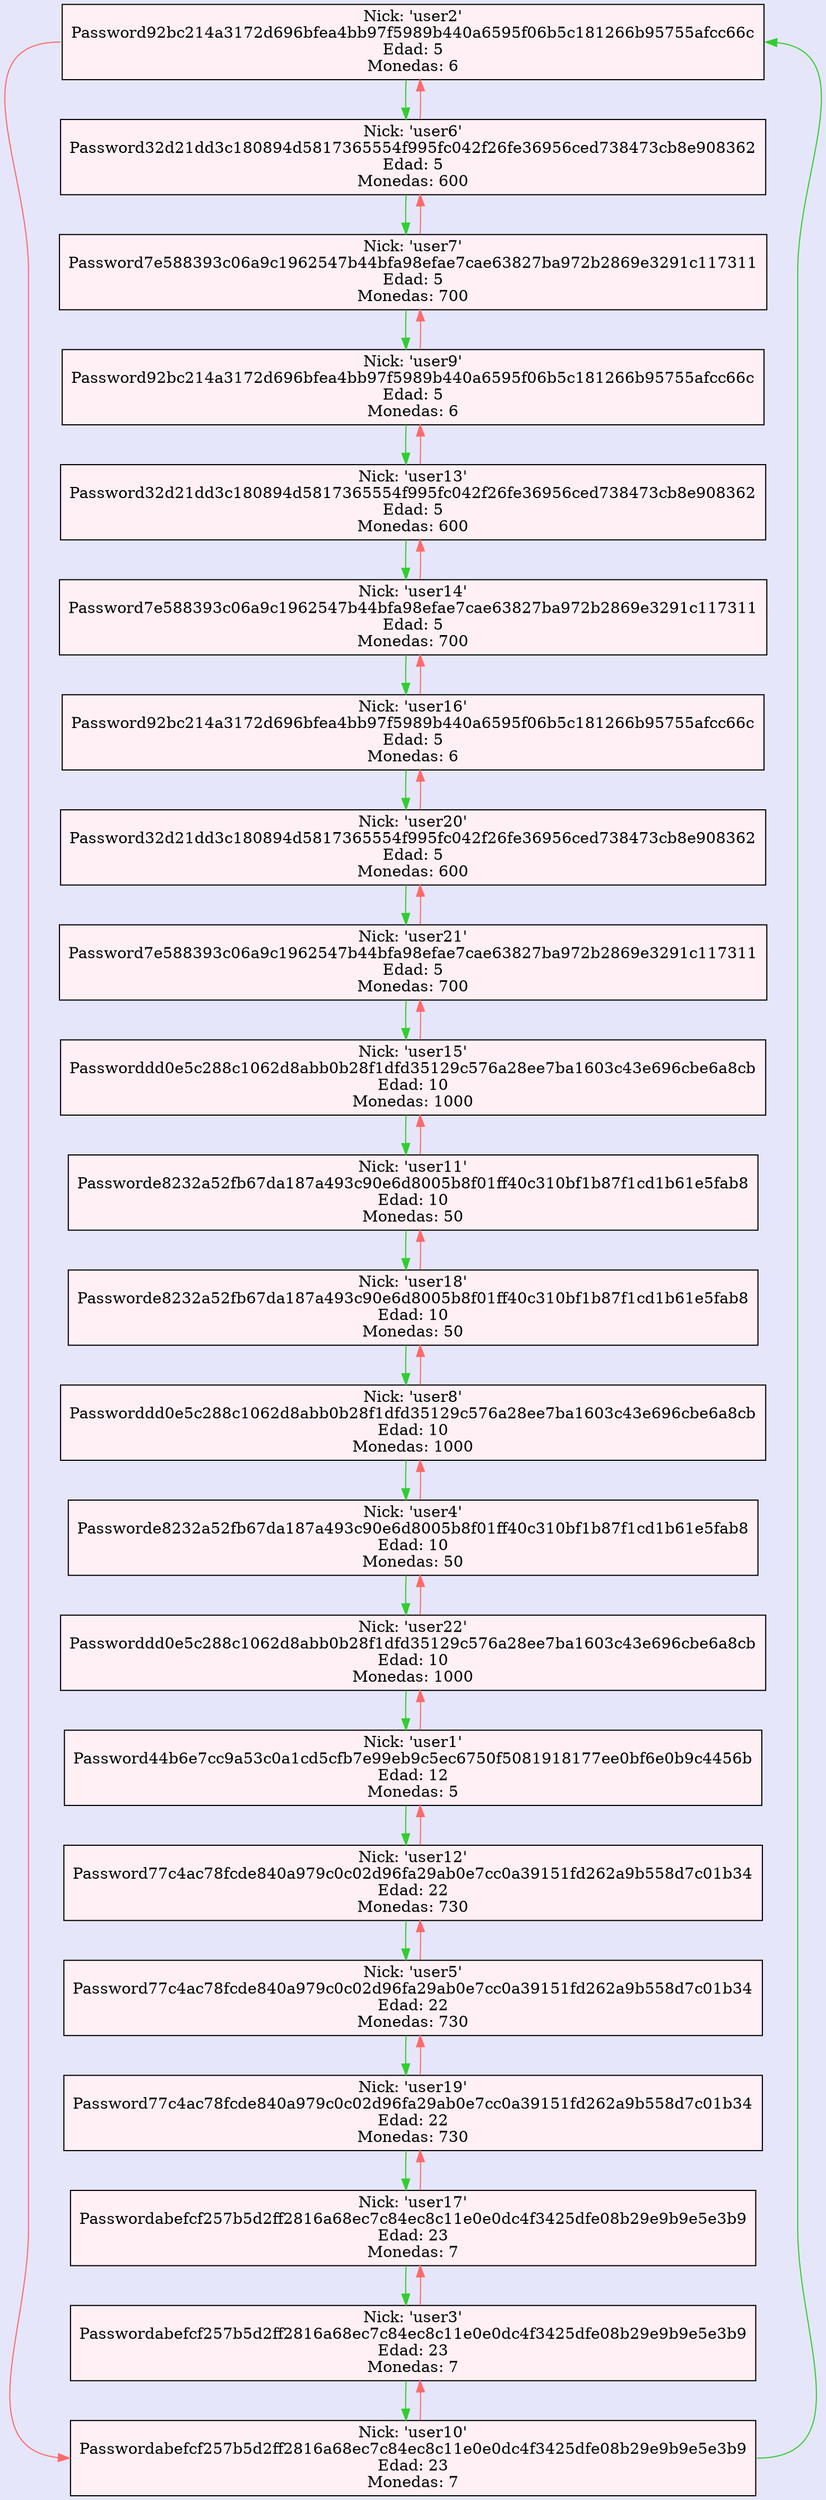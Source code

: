 digraph G {
graph [rankdir = TB ]
node [shape = box]
bgcolor="lavender"
node [ style=filled,shape = box, fillcolor="lavenderblush:lavenderblush1"]
"user2"[label="Nick: 'user2'
Password92bc214a3172d696bfea4bb97f5989b440a6595f06b5c181266b95755afcc66c
Edad: 5
Monedas: 6"];
user2->user6[color = limegreen];
"user6" [label="Nick: 'user6'
Password32d21dd3c180894d5817365554f995fc042f26fe36956ced738473cb8e908362
Edad: 5
Monedas: 600"];
"user6"->"user7"[color = limegreen];
"user6"->"user2"[color = indianred1];
"user7" [label="Nick: 'user7'
Password7e588393c06a9c1962547b44bfa98efae7cae63827ba972b2869e3291c117311
Edad: 5
Monedas: 700"];
"user7"->"user9"[color = limegreen];
"user7"->"user6"[color = indianred1];
"user9" [label="Nick: 'user9'
Password92bc214a3172d696bfea4bb97f5989b440a6595f06b5c181266b95755afcc66c
Edad: 5
Monedas: 6"];
"user9"->"user13"[color = limegreen];
"user9"->"user7"[color = indianred1];
"user13" [label="Nick: 'user13'
Password32d21dd3c180894d5817365554f995fc042f26fe36956ced738473cb8e908362
Edad: 5
Monedas: 600"];
"user13"->"user14"[color = limegreen];
"user13"->"user9"[color = indianred1];
"user14" [label="Nick: 'user14'
Password7e588393c06a9c1962547b44bfa98efae7cae63827ba972b2869e3291c117311
Edad: 5
Monedas: 700"];
"user14"->"user16"[color = limegreen];
"user14"->"user13"[color = indianred1];
"user16" [label="Nick: 'user16'
Password92bc214a3172d696bfea4bb97f5989b440a6595f06b5c181266b95755afcc66c
Edad: 5
Monedas: 6"];
"user16"->"user20"[color = limegreen];
"user16"->"user14"[color = indianred1];
"user20" [label="Nick: 'user20'
Password32d21dd3c180894d5817365554f995fc042f26fe36956ced738473cb8e908362
Edad: 5
Monedas: 600"];
"user20"->"user21"[color = limegreen];
"user20"->"user16"[color = indianred1];
"user21" [label="Nick: 'user21'
Password7e588393c06a9c1962547b44bfa98efae7cae63827ba972b2869e3291c117311
Edad: 5
Monedas: 700"];
"user21"->"user15"[color = limegreen];
"user21"->"user20"[color = indianred1];
"user15" [label="Nick: 'user15'
Passworddd0e5c288c1062d8abb0b28f1dfd35129c576a28ee7ba1603c43e696cbe6a8cb
Edad: 10
Monedas: 1000"];
"user15"->"user11"[color = limegreen];
"user15"->"user21"[color = indianred1];
"user11" [label="Nick: 'user11'
Passworde8232a52fb67da187a493c90e6d8005b8f01ff40c310bf1b87f1cd1b61e5fab8
Edad: 10
Monedas: 50"];
"user11"->"user18"[color = limegreen];
"user11"->"user15"[color = indianred1];
"user18" [label="Nick: 'user18'
Passworde8232a52fb67da187a493c90e6d8005b8f01ff40c310bf1b87f1cd1b61e5fab8
Edad: 10
Monedas: 50"];
"user18"->"user8"[color = limegreen];
"user18"->"user11"[color = indianred1];
"user8" [label="Nick: 'user8'
Passworddd0e5c288c1062d8abb0b28f1dfd35129c576a28ee7ba1603c43e696cbe6a8cb
Edad: 10
Monedas: 1000"];
"user8"->"user4"[color = limegreen];
"user8"->"user18"[color = indianred1];
"user4" [label="Nick: 'user4'
Passworde8232a52fb67da187a493c90e6d8005b8f01ff40c310bf1b87f1cd1b61e5fab8
Edad: 10
Monedas: 50"];
"user4"->"user22"[color = limegreen];
"user4"->"user8"[color = indianred1];
"user22" [label="Nick: 'user22'
Passworddd0e5c288c1062d8abb0b28f1dfd35129c576a28ee7ba1603c43e696cbe6a8cb
Edad: 10
Monedas: 1000"];
"user22"->"user1"[color = limegreen];
"user22"->"user4"[color = indianred1];
"user1" [label="Nick: 'user1'
Password44b6e7cc9a53c0a1cd5cfb7e99eb9c5ec6750f5081918177ee0bf6e0b9c4456b
Edad: 12
Monedas: 5"];
"user1"->"user12"[color = limegreen];
"user1"->"user22"[color = indianred1];
"user12" [label="Nick: 'user12'
Password77c4ac78fcde840a979c0c02d96fa29ab0e7cc0a39151fd262a9b558d7c01b34
Edad: 22
Monedas: 730"];
"user12"->"user5"[color = limegreen];
"user12"->"user1"[color = indianred1];
"user5" [label="Nick: 'user5'
Password77c4ac78fcde840a979c0c02d96fa29ab0e7cc0a39151fd262a9b558d7c01b34
Edad: 22
Monedas: 730"];
"user5"->"user19"[color = limegreen];
"user5"->"user12"[color = indianred1];
"user19" [label="Nick: 'user19'
Password77c4ac78fcde840a979c0c02d96fa29ab0e7cc0a39151fd262a9b558d7c01b34
Edad: 22
Monedas: 730"];
"user19"->"user17"[color = limegreen];
"user19"->"user5"[color = indianred1];
"user17" [label="Nick: 'user17'
Passwordabefcf257b5d2ff2816a68ec7c84ec8c11e0e0dc4f3425dfe08b29e9b9e5e3b9
Edad: 23
Monedas: 7"];
"user17"->"user3"[color = limegreen];
"user17"->"user19"[color = indianred1];
"user3" [label="Nick: 'user3'
Passwordabefcf257b5d2ff2816a68ec7c84ec8c11e0e0dc4f3425dfe08b29e9b9e5e3b9
Edad: 23
Monedas: 7"];
"user3"->"user10"[color = limegreen];
"user3"->"user17"[color = indianred1];
"user10"[label="Nick: 'user10'
Passwordabefcf257b5d2ff2816a68ec7c84ec8c11e0e0dc4f3425dfe08b29e9b9e5e3b9
Edad: 23
Monedas: 7"];
"user10"->"user3"[color = indianred1];
"user10":e->"user2":e[color = limegreen];
"user2":w->"user10":w[color = indianred1];
}